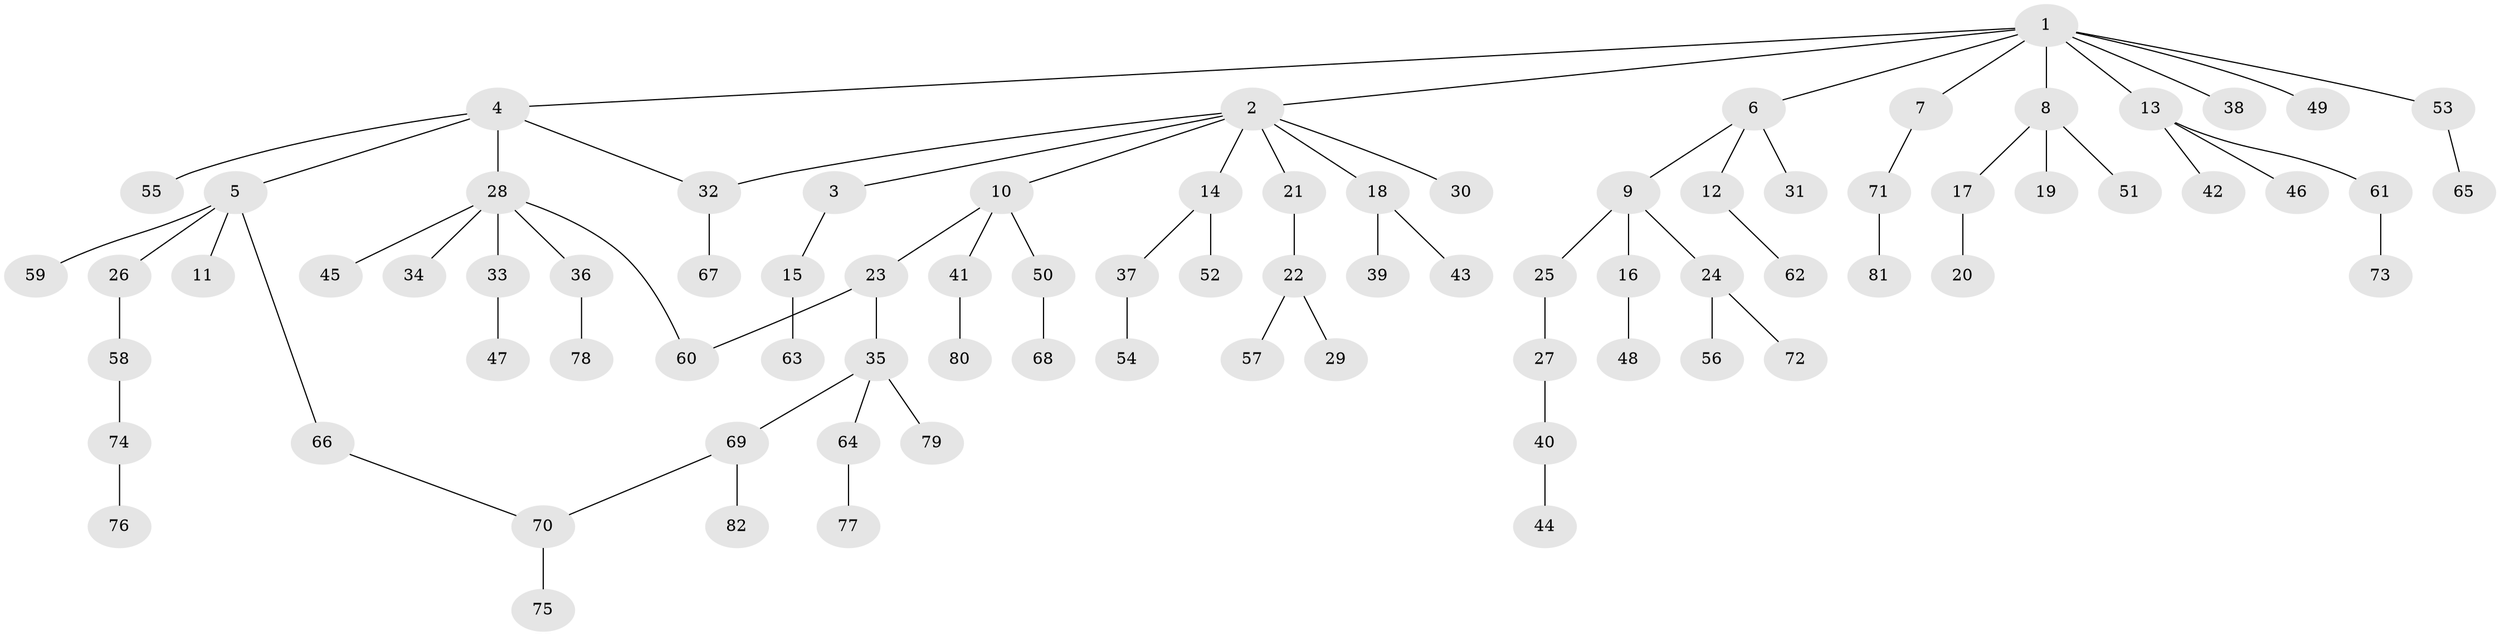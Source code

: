 // coarse degree distribution, {2: 0.16, 7: 0.08, 1: 0.52, 3: 0.2, 4: 0.04}
// Generated by graph-tools (version 1.1) at 2025/36/03/04/25 23:36:01]
// undirected, 82 vertices, 84 edges
graph export_dot {
  node [color=gray90,style=filled];
  1;
  2;
  3;
  4;
  5;
  6;
  7;
  8;
  9;
  10;
  11;
  12;
  13;
  14;
  15;
  16;
  17;
  18;
  19;
  20;
  21;
  22;
  23;
  24;
  25;
  26;
  27;
  28;
  29;
  30;
  31;
  32;
  33;
  34;
  35;
  36;
  37;
  38;
  39;
  40;
  41;
  42;
  43;
  44;
  45;
  46;
  47;
  48;
  49;
  50;
  51;
  52;
  53;
  54;
  55;
  56;
  57;
  58;
  59;
  60;
  61;
  62;
  63;
  64;
  65;
  66;
  67;
  68;
  69;
  70;
  71;
  72;
  73;
  74;
  75;
  76;
  77;
  78;
  79;
  80;
  81;
  82;
  1 -- 2;
  1 -- 4;
  1 -- 6;
  1 -- 7;
  1 -- 8;
  1 -- 13;
  1 -- 38;
  1 -- 49;
  1 -- 53;
  2 -- 3;
  2 -- 10;
  2 -- 14;
  2 -- 18;
  2 -- 21;
  2 -- 30;
  2 -- 32;
  3 -- 15;
  4 -- 5;
  4 -- 28;
  4 -- 32;
  4 -- 55;
  5 -- 11;
  5 -- 26;
  5 -- 59;
  5 -- 66;
  6 -- 9;
  6 -- 12;
  6 -- 31;
  7 -- 71;
  8 -- 17;
  8 -- 19;
  8 -- 51;
  9 -- 16;
  9 -- 24;
  9 -- 25;
  10 -- 23;
  10 -- 41;
  10 -- 50;
  12 -- 62;
  13 -- 42;
  13 -- 46;
  13 -- 61;
  14 -- 37;
  14 -- 52;
  15 -- 63;
  16 -- 48;
  17 -- 20;
  18 -- 39;
  18 -- 43;
  21 -- 22;
  22 -- 29;
  22 -- 57;
  23 -- 35;
  23 -- 60;
  24 -- 56;
  24 -- 72;
  25 -- 27;
  26 -- 58;
  27 -- 40;
  28 -- 33;
  28 -- 34;
  28 -- 36;
  28 -- 45;
  28 -- 60;
  32 -- 67;
  33 -- 47;
  35 -- 64;
  35 -- 69;
  35 -- 79;
  36 -- 78;
  37 -- 54;
  40 -- 44;
  41 -- 80;
  50 -- 68;
  53 -- 65;
  58 -- 74;
  61 -- 73;
  64 -- 77;
  66 -- 70;
  69 -- 70;
  69 -- 82;
  70 -- 75;
  71 -- 81;
  74 -- 76;
}
